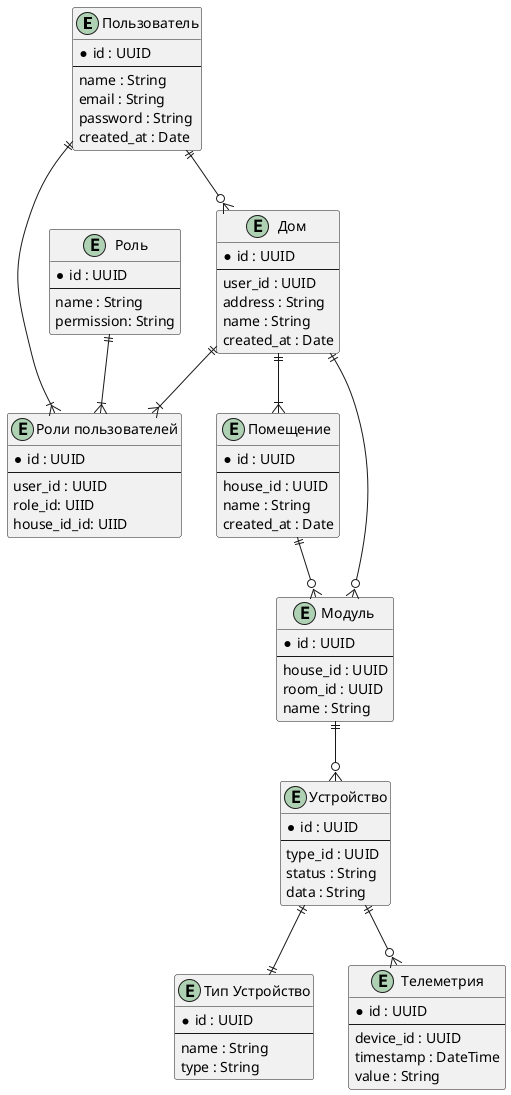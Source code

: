 @startuml

entity "Пользователь" as User {
    * id : UUID
    --
    name : String
    email : String
    password : String
    created_at : Date
}

entity "Роли пользователей" as UserRole {
    * id : UUID
    --
    user_id : UUID
    role_id: UIID
    house_id_id: UIID
}

entity "Роль" as Role {
    * id : UUID
    --
    name : String
    permission: String
}

entity "Дом " as House {
    * id : UUID
    --
    user_id : UUID
    address : String
    name : String
    created_at : Date
}

entity "Помещение " as Room {
    * id : UUID
    --
    house_id : UUID
    name : String
    created_at : Date
}

entity "Модуль " as Module {
    * id : UUID
    --
    house_id : UUID
    room_id : UUID
    name : String
}

entity "Устройство" as Device {
    * id : UUID
    --
    type_id : UUID
    status : String
    data : String
}

entity "Тип Устройство" as DeviceType {
    * id : UUID
    --
    name : String
    type : String
}

entity "Телеметрия" as TelemetryData {
    * id : UUID
    --
    device_id : UUID
    timestamp : DateTime
    value : String
}

User ||--|{UserRole
Role ||--|{ UserRole
House ||--|{UserRole
House ||--|{Room

User ||--o{ House
House ||--o{ Module
Room ||--o{ Module

Module ||--o{ Device
Device ||--|| DeviceType
Device ||--o{ TelemetryData

@enduml